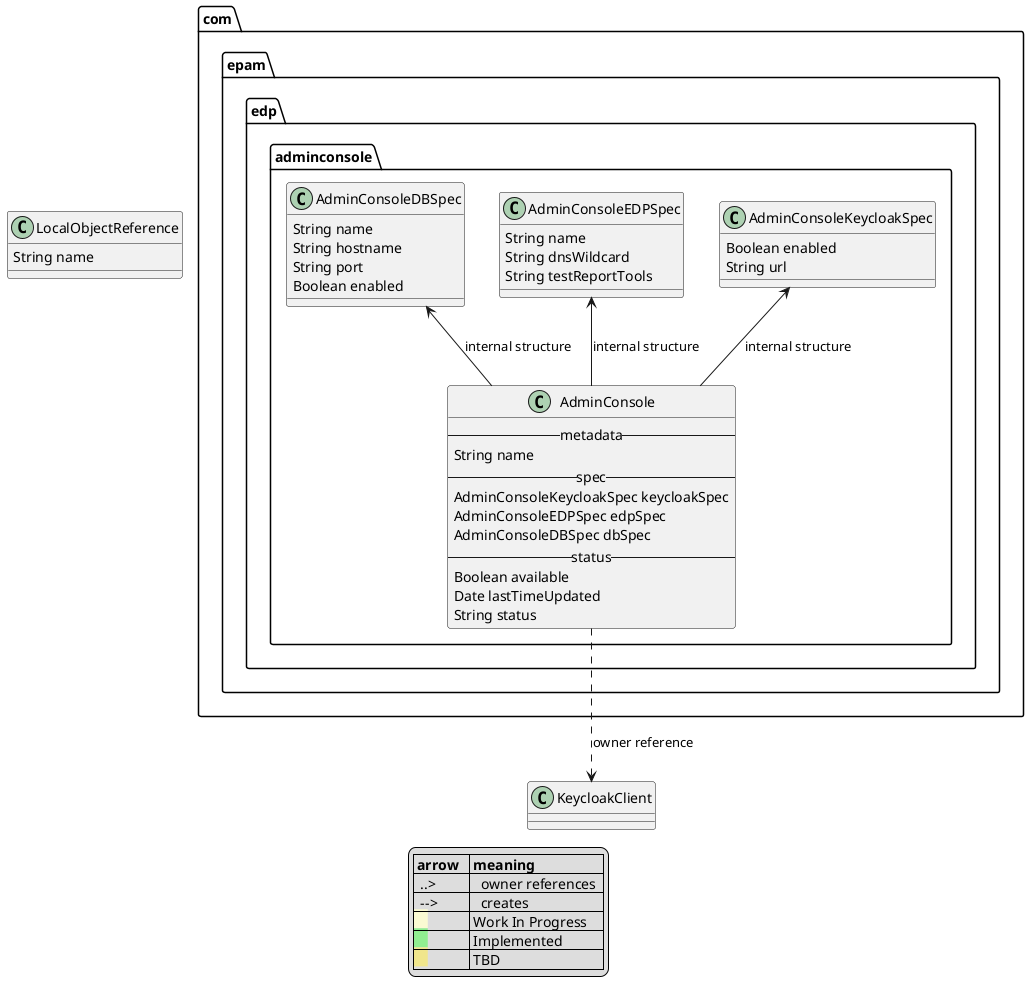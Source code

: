 @startuml

package com.epam.edp.adminconsole {
    class AdminConsole {
    -- metadata --
        String name
    -- spec --
        AdminConsoleKeycloakSpec keycloakSpec
        AdminConsoleEDPSpec edpSpec
        AdminConsoleDBSpec dbSpec
    -- status --
        Boolean available
        Date lastTimeUpdated
        String status
    }

    class AdminConsoleKeycloakSpec {
        Boolean enabled
        String url
    }
    AdminConsoleKeycloakSpec <-- AdminConsole : "internal structure"

    class AdminConsoleEDPSpec {
        String name
        String dnsWildcard
        String testReportTools
    }
    AdminConsoleEDPSpec <-- AdminConsole : "internal structure"

    class AdminConsoleDBSpec {
        String name
        String hostname
        String port
        Boolean enabled
    }
    AdminConsoleDBSpec <-- AdminConsole : "internal structure"
}
class LocalObjectReference {
    String name
}
KeycloakClient <.u. AdminConsole : "owner reference"

legend
|= arrow   |= meaning|
|  ..>     |   owner references  |
|  -->     |   creates     |
|<back:LightGoldenRodYellow>    </back>| Work In Progress |
|<back:LightGreen>    </back>| Implemented |
|<back:Khaki>    </back>| TBD |
endlegend

skinparam class {
	backgroundColor<<impl>> LightGoldenRodYellow
	backgroundColor<<wip>> LightGreen
	backgroundColor<<tbd>> Khaki
}
@enduml
